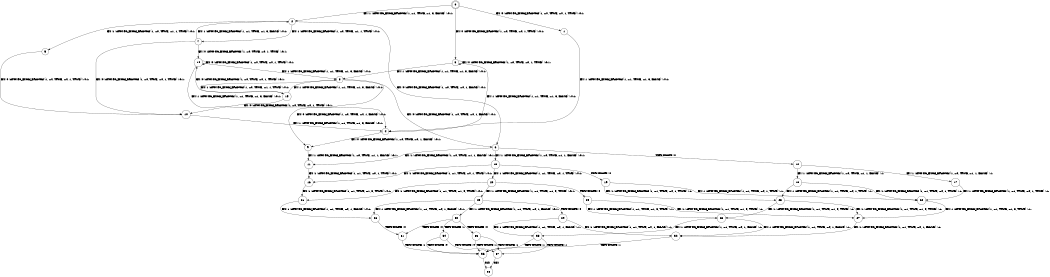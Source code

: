 digraph BCG {
size = "7, 10.5";
center = TRUE;
node [shape = circle];
0 [peripheries = 2];
0 -> 1 [label = "EX !0 !ATOMIC_EXCH_BRANCH (1, +0, TRUE, +0, 1, TRUE) !:0:1:"];
0 -> 2 [label = "EX !1 !ATOMIC_EXCH_BRANCH (1, +1, TRUE, +1, 3, FALSE) !:0:1:"];
0 -> 3 [label = "EX !0 !ATOMIC_EXCH_BRANCH (1, +0, TRUE, +0, 1, TRUE) !:0:1:"];
1 -> 4 [label = "EX !1 !ATOMIC_EXCH_BRANCH (1, +1, TRUE, +1, 3, FALSE) !:0:1:"];
2 -> 5 [label = "EX !1 !ATOMIC_EXCH_BRANCH (1, +0, TRUE, +1, 1, TRUE) !:0:1:"];
2 -> 6 [label = "EX !0 !ATOMIC_EXCH_BRANCH (1, +0, TRUE, +0, 1, FALSE) !:0:1:"];
2 -> 7 [label = "EX !1 !ATOMIC_EXCH_BRANCH (1, +0, TRUE, +1, 1, TRUE) !:0:1:"];
3 -> 4 [label = "EX !1 !ATOMIC_EXCH_BRANCH (1, +1, TRUE, +1, 3, FALSE) !:0:1:"];
3 -> 8 [label = "EX !1 !ATOMIC_EXCH_BRANCH (1, +1, TRUE, +1, 3, FALSE) !:0:1:"];
3 -> 3 [label = "EX !0 !ATOMIC_EXCH_BRANCH (1, +0, TRUE, +0, 1, TRUE) !:0:1:"];
4 -> 9 [label = "EX !0 !ATOMIC_EXCH_BRANCH (1, +0, TRUE, +0, 1, FALSE) !:0:1:"];
5 -> 10 [label = "EX !0 !ATOMIC_EXCH_BRANCH (1, +0, TRUE, +0, 1, TRUE) !:0:1:"];
6 -> 11 [label = "EX !1 !ATOMIC_EXCH_BRANCH (1, +0, TRUE, +1, 1, FALSE) !:0:1:"];
6 -> 12 [label = "TERMINATE !0"];
6 -> 13 [label = "EX !1 !ATOMIC_EXCH_BRANCH (1, +0, TRUE, +1, 1, FALSE) !:0:1:"];
7 -> 10 [label = "EX !0 !ATOMIC_EXCH_BRANCH (1, +0, TRUE, +0, 1, TRUE) !:0:1:"];
7 -> 14 [label = "EX !0 !ATOMIC_EXCH_BRANCH (1, +0, TRUE, +0, 1, TRUE) !:0:1:"];
7 -> 2 [label = "EX !1 !ATOMIC_EXCH_BRANCH (1, +1, TRUE, +1, 3, FALSE) !:0:1:"];
8 -> 9 [label = "EX !0 !ATOMIC_EXCH_BRANCH (1, +0, TRUE, +0, 1, FALSE) !:0:1:"];
8 -> 15 [label = "EX !1 !ATOMIC_EXCH_BRANCH (1, +0, TRUE, +1, 1, TRUE) !:0:1:"];
8 -> 6 [label = "EX !0 !ATOMIC_EXCH_BRANCH (1, +0, TRUE, +0, 1, FALSE) !:0:1:"];
9 -> 11 [label = "EX !1 !ATOMIC_EXCH_BRANCH (1, +0, TRUE, +1, 1, FALSE) !:0:1:"];
10 -> 4 [label = "EX !1 !ATOMIC_EXCH_BRANCH (1, +1, TRUE, +1, 3, FALSE) !:0:1:"];
11 -> 16 [label = "EX !1 !ATOMIC_EXCH_BRANCH (1, +1, TRUE, +0, 1, TRUE) !:0:1:"];
12 -> 17 [label = "EX !1 !ATOMIC_EXCH_BRANCH (1, +0, TRUE, +1, 1, FALSE) !:1:"];
12 -> 18 [label = "EX !1 !ATOMIC_EXCH_BRANCH (1, +0, TRUE, +1, 1, FALSE) !:1:"];
13 -> 16 [label = "EX !1 !ATOMIC_EXCH_BRANCH (1, +1, TRUE, +0, 1, TRUE) !:0:1:"];
13 -> 19 [label = "TERMINATE !0"];
13 -> 20 [label = "EX !1 !ATOMIC_EXCH_BRANCH (1, +1, TRUE, +0, 1, TRUE) !:0:1:"];
14 -> 4 [label = "EX !1 !ATOMIC_EXCH_BRANCH (1, +1, TRUE, +1, 3, FALSE) !:0:1:"];
14 -> 8 [label = "EX !1 !ATOMIC_EXCH_BRANCH (1, +1, TRUE, +1, 3, FALSE) !:0:1:"];
14 -> 14 [label = "EX !0 !ATOMIC_EXCH_BRANCH (1, +0, TRUE, +0, 1, TRUE) !:0:1:"];
15 -> 10 [label = "EX !0 !ATOMIC_EXCH_BRANCH (1, +0, TRUE, +0, 1, TRUE) !:0:1:"];
15 -> 8 [label = "EX !1 !ATOMIC_EXCH_BRANCH (1, +1, TRUE, +1, 3, FALSE) !:0:1:"];
15 -> 14 [label = "EX !0 !ATOMIC_EXCH_BRANCH (1, +0, TRUE, +0, 1, TRUE) !:0:1:"];
16 -> 21 [label = "EX !1 !ATOMIC_EXCH_BRANCH (1, +1, TRUE, +1, 3, TRUE) !:0:1:"];
17 -> 22 [label = "EX !1 !ATOMIC_EXCH_BRANCH (1, +1, TRUE, +0, 1, TRUE) !:1:"];
18 -> 22 [label = "EX !1 !ATOMIC_EXCH_BRANCH (1, +1, TRUE, +0, 1, TRUE) !:1:"];
18 -> 23 [label = "EX !1 !ATOMIC_EXCH_BRANCH (1, +1, TRUE, +0, 1, TRUE) !:1:"];
19 -> 22 [label = "EX !1 !ATOMIC_EXCH_BRANCH (1, +1, TRUE, +0, 1, TRUE) !:1:"];
19 -> 23 [label = "EX !1 !ATOMIC_EXCH_BRANCH (1, +1, TRUE, +0, 1, TRUE) !:1:"];
20 -> 21 [label = "EX !1 !ATOMIC_EXCH_BRANCH (1, +1, TRUE, +1, 3, TRUE) !:0:1:"];
20 -> 24 [label = "TERMINATE !0"];
20 -> 25 [label = "EX !1 !ATOMIC_EXCH_BRANCH (1, +1, TRUE, +1, 3, TRUE) !:0:1:"];
21 -> 26 [label = "EX !1 !ATOMIC_EXCH_BRANCH (1, +1, TRUE, +0, 1, FALSE) !:0:1:"];
22 -> 27 [label = "EX !1 !ATOMIC_EXCH_BRANCH (1, +1, TRUE, +1, 3, TRUE) !:1:"];
23 -> 27 [label = "EX !1 !ATOMIC_EXCH_BRANCH (1, +1, TRUE, +1, 3, TRUE) !:1:"];
23 -> 28 [label = "EX !1 !ATOMIC_EXCH_BRANCH (1, +1, TRUE, +1, 3, TRUE) !:1:"];
24 -> 27 [label = "EX !1 !ATOMIC_EXCH_BRANCH (1, +1, TRUE, +1, 3, TRUE) !:1:"];
24 -> 28 [label = "EX !1 !ATOMIC_EXCH_BRANCH (1, +1, TRUE, +1, 3, TRUE) !:1:"];
25 -> 26 [label = "EX !1 !ATOMIC_EXCH_BRANCH (1, +1, TRUE, +0, 1, FALSE) !:0:1:"];
25 -> 29 [label = "TERMINATE !0"];
25 -> 30 [label = "EX !1 !ATOMIC_EXCH_BRANCH (1, +1, TRUE, +0, 1, FALSE) !:0:1:"];
26 -> 31 [label = "TERMINATE !0"];
27 -> 32 [label = "EX !1 !ATOMIC_EXCH_BRANCH (1, +1, TRUE, +0, 1, FALSE) !:1:"];
28 -> 32 [label = "EX !1 !ATOMIC_EXCH_BRANCH (1, +1, TRUE, +0, 1, FALSE) !:1:"];
28 -> 33 [label = "EX !1 !ATOMIC_EXCH_BRANCH (1, +1, TRUE, +0, 1, FALSE) !:1:"];
29 -> 32 [label = "EX !1 !ATOMIC_EXCH_BRANCH (1, +1, TRUE, +0, 1, FALSE) !:1:"];
29 -> 33 [label = "EX !1 !ATOMIC_EXCH_BRANCH (1, +1, TRUE, +0, 1, FALSE) !:1:"];
30 -> 31 [label = "TERMINATE !0"];
30 -> 34 [label = "TERMINATE !1"];
30 -> 35 [label = "TERMINATE !0"];
31 -> 36 [label = "TERMINATE !1"];
32 -> 36 [label = "TERMINATE !1"];
33 -> 36 [label = "TERMINATE !1"];
33 -> 37 [label = "TERMINATE !1"];
34 -> 36 [label = "TERMINATE !0"];
34 -> 37 [label = "TERMINATE !0"];
35 -> 36 [label = "TERMINATE !1"];
35 -> 37 [label = "TERMINATE !1"];
36 -> 38 [label = "exit"];
37 -> 38 [label = "exit"];
}
